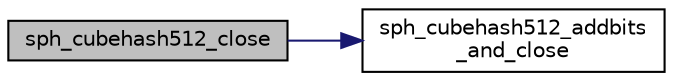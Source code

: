 digraph "sph_cubehash512_close"
{
  edge [fontname="Helvetica",fontsize="10",labelfontname="Helvetica",labelfontsize="10"];
  node [fontname="Helvetica",fontsize="10",shape=record];
  rankdir="LR";
  Node35 [label="sph_cubehash512_close",height=0.2,width=0.4,color="black", fillcolor="grey75", style="filled", fontcolor="black"];
  Node35 -> Node36 [color="midnightblue",fontsize="10",style="solid",fontname="Helvetica"];
  Node36 [label="sph_cubehash512_addbits\l_and_close",height=0.2,width=0.4,color="black", fillcolor="white", style="filled",URL="$cubehash_8c.html#aecc593c4125e80af4b82bb1b43495448",tooltip="Add a few additional bits (0 to 7) to the current computation, then terminate it and output the resul..."];
}
